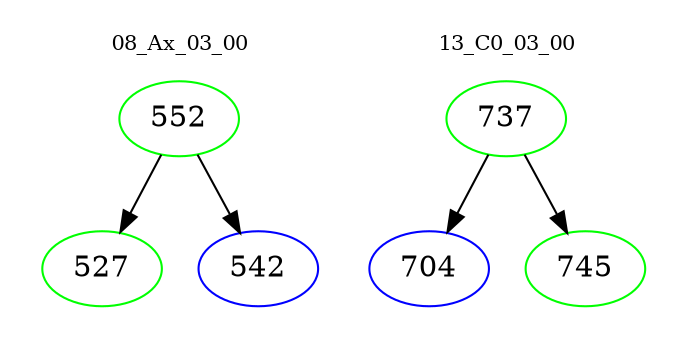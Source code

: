 digraph{
subgraph cluster_0 {
color = white
label = "08_Ax_03_00";
fontsize=10;
T0_552 [label="552", color="green"]
T0_552 -> T0_527 [color="black"]
T0_527 [label="527", color="green"]
T0_552 -> T0_542 [color="black"]
T0_542 [label="542", color="blue"]
}
subgraph cluster_1 {
color = white
label = "13_C0_03_00";
fontsize=10;
T1_737 [label="737", color="green"]
T1_737 -> T1_704 [color="black"]
T1_704 [label="704", color="blue"]
T1_737 -> T1_745 [color="black"]
T1_745 [label="745", color="green"]
}
}
